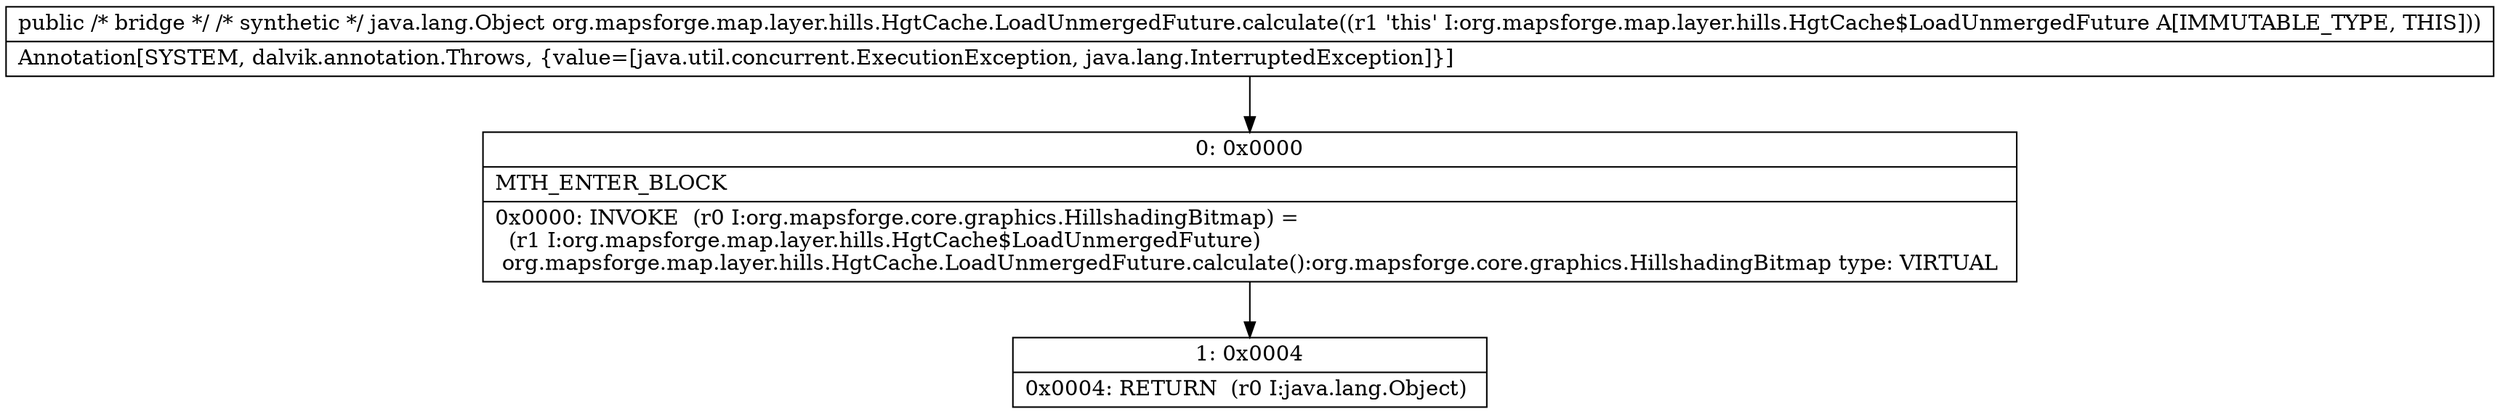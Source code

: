 digraph "CFG fororg.mapsforge.map.layer.hills.HgtCache.LoadUnmergedFuture.calculate()Ljava\/lang\/Object;" {
Node_0 [shape=record,label="{0\:\ 0x0000|MTH_ENTER_BLOCK\l|0x0000: INVOKE  (r0 I:org.mapsforge.core.graphics.HillshadingBitmap) = \l  (r1 I:org.mapsforge.map.layer.hills.HgtCache$LoadUnmergedFuture)\l org.mapsforge.map.layer.hills.HgtCache.LoadUnmergedFuture.calculate():org.mapsforge.core.graphics.HillshadingBitmap type: VIRTUAL \l}"];
Node_1 [shape=record,label="{1\:\ 0x0004|0x0004: RETURN  (r0 I:java.lang.Object) \l}"];
MethodNode[shape=record,label="{public \/* bridge *\/ \/* synthetic *\/ java.lang.Object org.mapsforge.map.layer.hills.HgtCache.LoadUnmergedFuture.calculate((r1 'this' I:org.mapsforge.map.layer.hills.HgtCache$LoadUnmergedFuture A[IMMUTABLE_TYPE, THIS]))  | Annotation[SYSTEM, dalvik.annotation.Throws, \{value=[java.util.concurrent.ExecutionException, java.lang.InterruptedException]\}]\l}"];
MethodNode -> Node_0;
Node_0 -> Node_1;
}

